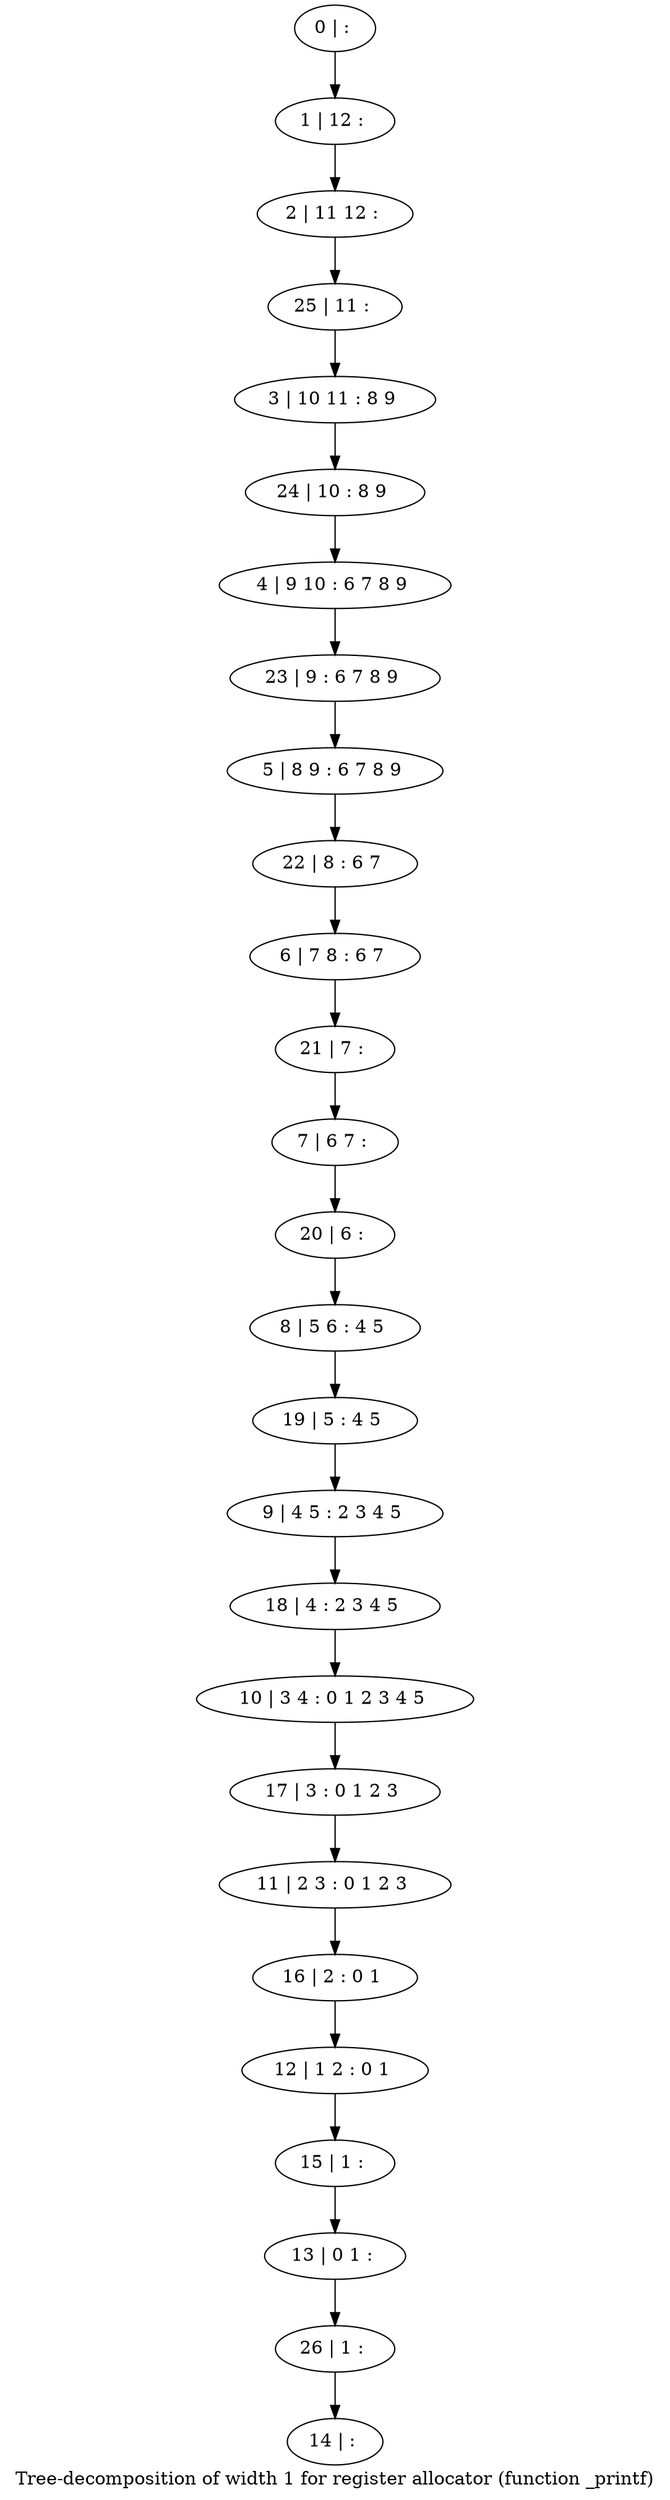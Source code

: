 digraph G {
graph [label="Tree-decomposition of width 1 for register allocator (function _printf)"]
0[label="0 | : "];
1[label="1 | 12 : "];
2[label="2 | 11 12 : "];
3[label="3 | 10 11 : 8 9 "];
4[label="4 | 9 10 : 6 7 8 9 "];
5[label="5 | 8 9 : 6 7 8 9 "];
6[label="6 | 7 8 : 6 7 "];
7[label="7 | 6 7 : "];
8[label="8 | 5 6 : 4 5 "];
9[label="9 | 4 5 : 2 3 4 5 "];
10[label="10 | 3 4 : 0 1 2 3 4 5 "];
11[label="11 | 2 3 : 0 1 2 3 "];
12[label="12 | 1 2 : 0 1 "];
13[label="13 | 0 1 : "];
14[label="14 | : "];
15[label="15 | 1 : "];
16[label="16 | 2 : 0 1 "];
17[label="17 | 3 : 0 1 2 3 "];
18[label="18 | 4 : 2 3 4 5 "];
19[label="19 | 5 : 4 5 "];
20[label="20 | 6 : "];
21[label="21 | 7 : "];
22[label="22 | 8 : 6 7 "];
23[label="23 | 9 : 6 7 8 9 "];
24[label="24 | 10 : 8 9 "];
25[label="25 | 11 : "];
26[label="26 | 1 : "];
0->1 ;
1->2 ;
15->13 ;
12->15 ;
16->12 ;
11->16 ;
17->11 ;
10->17 ;
18->10 ;
9->18 ;
19->9 ;
8->19 ;
20->8 ;
7->20 ;
21->7 ;
6->21 ;
22->6 ;
5->22 ;
23->5 ;
4->23 ;
24->4 ;
3->24 ;
25->3 ;
2->25 ;
26->14 ;
13->26 ;
}
